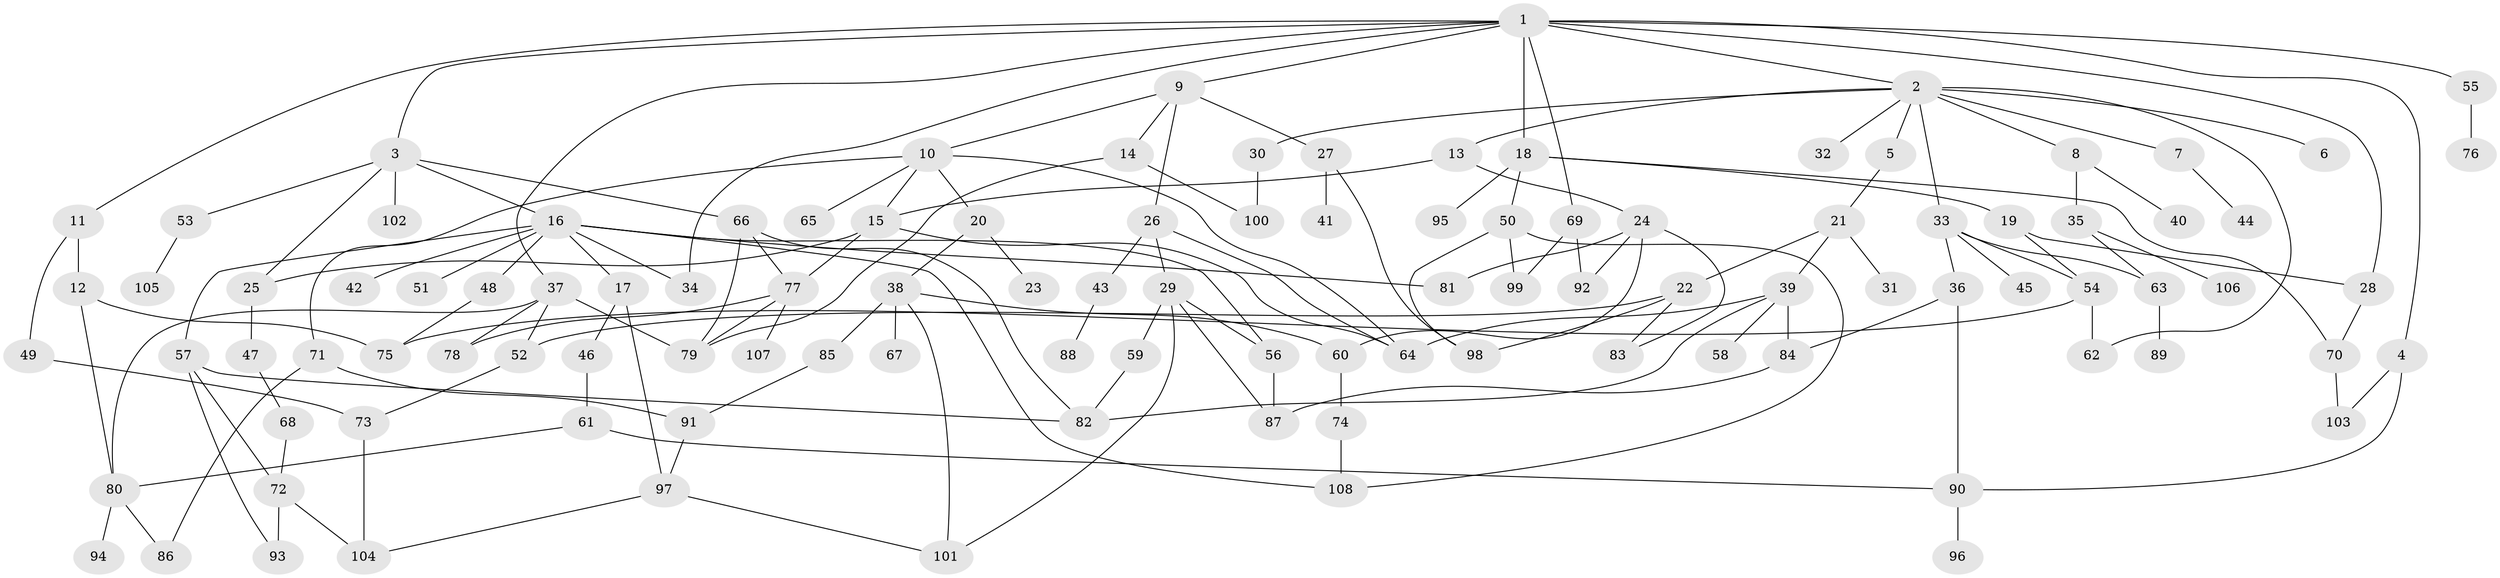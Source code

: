 // coarse degree distribution, {15: 0.014285714285714285, 10: 0.014285714285714285, 3: 0.2714285714285714, 1: 0.21428571428571427, 2: 0.17142857142857143, 6: 0.05714285714285714, 4: 0.12857142857142856, 9: 0.014285714285714285, 5: 0.1, 7: 0.014285714285714285}
// Generated by graph-tools (version 1.1) at 2025/51/02/27/25 19:51:38]
// undirected, 108 vertices, 158 edges
graph export_dot {
graph [start="1"]
  node [color=gray90,style=filled];
  1;
  2;
  3;
  4;
  5;
  6;
  7;
  8;
  9;
  10;
  11;
  12;
  13;
  14;
  15;
  16;
  17;
  18;
  19;
  20;
  21;
  22;
  23;
  24;
  25;
  26;
  27;
  28;
  29;
  30;
  31;
  32;
  33;
  34;
  35;
  36;
  37;
  38;
  39;
  40;
  41;
  42;
  43;
  44;
  45;
  46;
  47;
  48;
  49;
  50;
  51;
  52;
  53;
  54;
  55;
  56;
  57;
  58;
  59;
  60;
  61;
  62;
  63;
  64;
  65;
  66;
  67;
  68;
  69;
  70;
  71;
  72;
  73;
  74;
  75;
  76;
  77;
  78;
  79;
  80;
  81;
  82;
  83;
  84;
  85;
  86;
  87;
  88;
  89;
  90;
  91;
  92;
  93;
  94;
  95;
  96;
  97;
  98;
  99;
  100;
  101;
  102;
  103;
  104;
  105;
  106;
  107;
  108;
  1 -- 2;
  1 -- 3;
  1 -- 4;
  1 -- 9;
  1 -- 11;
  1 -- 18;
  1 -- 37;
  1 -- 55;
  1 -- 69;
  1 -- 28;
  1 -- 34;
  2 -- 5;
  2 -- 6;
  2 -- 7;
  2 -- 8;
  2 -- 13;
  2 -- 30;
  2 -- 32;
  2 -- 33;
  2 -- 62;
  3 -- 16;
  3 -- 53;
  3 -- 66;
  3 -- 102;
  3 -- 25;
  4 -- 90;
  4 -- 103;
  5 -- 21;
  7 -- 44;
  8 -- 35;
  8 -- 40;
  9 -- 10;
  9 -- 14;
  9 -- 26;
  9 -- 27;
  10 -- 20;
  10 -- 64;
  10 -- 65;
  10 -- 71;
  10 -- 15;
  11 -- 12;
  11 -- 49;
  12 -- 80;
  12 -- 75;
  13 -- 15;
  13 -- 24;
  14 -- 79;
  14 -- 100;
  15 -- 25;
  15 -- 77;
  15 -- 64;
  16 -- 17;
  16 -- 34;
  16 -- 42;
  16 -- 48;
  16 -- 51;
  16 -- 56;
  16 -- 57;
  16 -- 108;
  16 -- 81;
  17 -- 46;
  17 -- 97;
  18 -- 19;
  18 -- 50;
  18 -- 95;
  18 -- 70;
  19 -- 28;
  19 -- 54;
  20 -- 23;
  20 -- 38;
  21 -- 22;
  21 -- 31;
  21 -- 39;
  22 -- 83;
  22 -- 98;
  22 -- 52;
  24 -- 60;
  24 -- 81;
  24 -- 92;
  24 -- 83;
  25 -- 47;
  26 -- 29;
  26 -- 43;
  26 -- 64;
  27 -- 41;
  27 -- 98;
  28 -- 70;
  29 -- 59;
  29 -- 87;
  29 -- 56;
  29 -- 101;
  30 -- 100;
  33 -- 36;
  33 -- 45;
  33 -- 54;
  33 -- 63;
  35 -- 106;
  35 -- 63;
  36 -- 90;
  36 -- 84;
  37 -- 52;
  37 -- 78;
  37 -- 79;
  37 -- 80;
  38 -- 67;
  38 -- 85;
  38 -- 101;
  38 -- 60;
  39 -- 58;
  39 -- 84;
  39 -- 64;
  39 -- 82;
  43 -- 88;
  46 -- 61;
  47 -- 68;
  48 -- 75;
  49 -- 73;
  50 -- 99;
  50 -- 108;
  50 -- 98;
  52 -- 73;
  53 -- 105;
  54 -- 62;
  54 -- 75;
  55 -- 76;
  56 -- 87;
  57 -- 72;
  57 -- 82;
  57 -- 93;
  59 -- 82;
  60 -- 74;
  61 -- 80;
  61 -- 90;
  63 -- 89;
  66 -- 77;
  66 -- 82;
  66 -- 79;
  68 -- 72;
  69 -- 99;
  69 -- 92;
  70 -- 103;
  71 -- 91;
  71 -- 86;
  72 -- 93;
  72 -- 104;
  73 -- 104;
  74 -- 108;
  77 -- 107;
  77 -- 79;
  77 -- 78;
  80 -- 86;
  80 -- 94;
  84 -- 87;
  85 -- 91;
  90 -- 96;
  91 -- 97;
  97 -- 104;
  97 -- 101;
}
